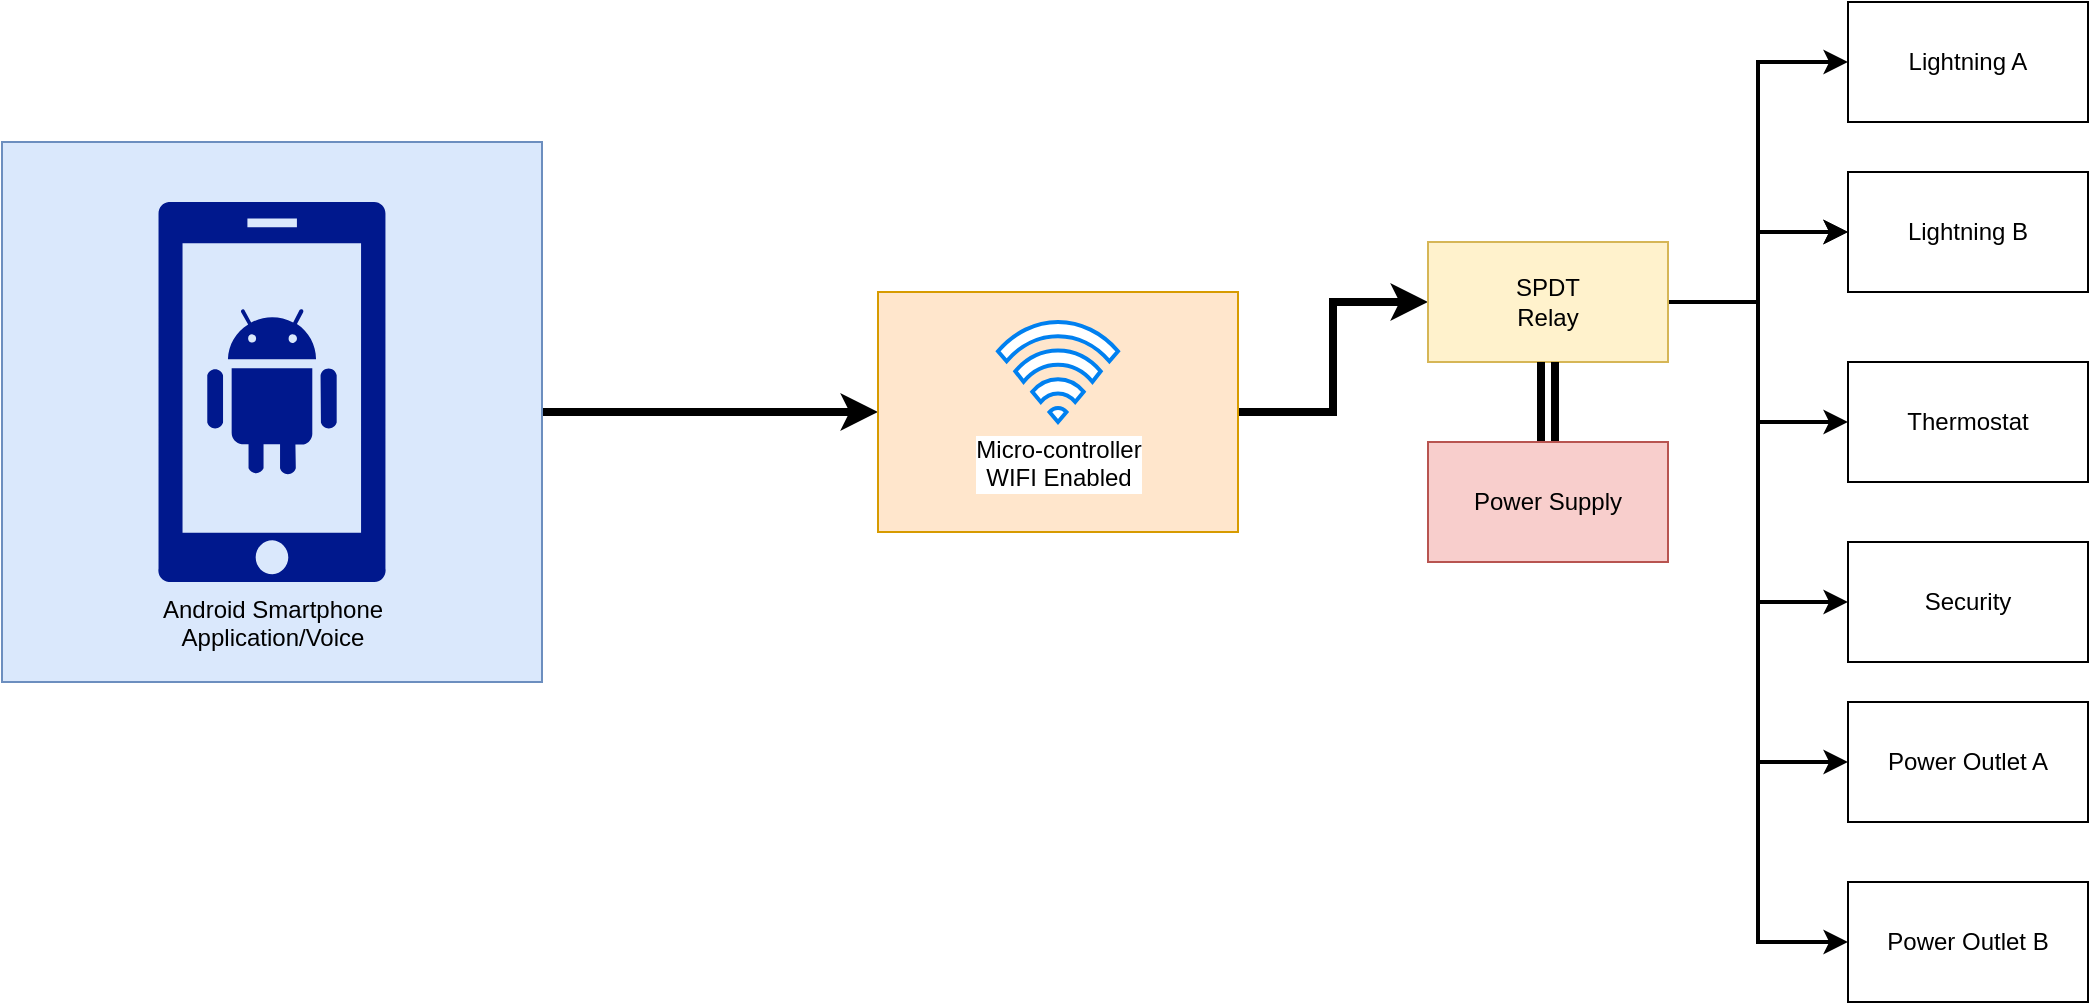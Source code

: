 <mxfile version="20.2.7" type="github" pages="4">
  <diagram id="cprFbnrc3mf7X_INjDDe" name="Page-1">
    <mxGraphModel dx="2231" dy="804" grid="1" gridSize="10" guides="1" tooltips="1" connect="1" arrows="1" fold="1" page="1" pageScale="1" pageWidth="850" pageHeight="1100" math="0" shadow="0">
      <root>
        <mxCell id="0" />
        <mxCell id="1" parent="0" />
        <mxCell id="2Gw_U44eF3HHqlXJKq_G-9" value="" style="edgeStyle=orthogonalEdgeStyle;rounded=0;orthogonalLoop=1;jettySize=auto;html=1;strokeWidth=4;" edge="1" parent="1" source="2Gw_U44eF3HHqlXJKq_G-5" target="2Gw_U44eF3HHqlXJKq_G-7">
          <mxGeometry relative="1" as="geometry" />
        </mxCell>
        <mxCell id="2Gw_U44eF3HHqlXJKq_G-5" value="" style="whiteSpace=wrap;html=1;aspect=fixed;fillColor=#dae8fc;strokeColor=#6c8ebf;" vertex="1" parent="1">
          <mxGeometry x="-253" y="190" width="270" height="270" as="geometry" />
        </mxCell>
        <mxCell id="2Gw_U44eF3HHqlXJKq_G-4" value="&lt;span style=&quot;&quot;&gt;Android Smartphone&lt;/span&gt;&lt;br style=&quot;&quot;&gt;&lt;span style=&quot;&quot;&gt;Application/Voice&lt;/span&gt;" style="sketch=0;aspect=fixed;pointerEvents=1;shadow=0;dashed=0;html=1;strokeColor=none;labelPosition=center;verticalLabelPosition=bottom;verticalAlign=top;align=center;fillColor=#00188D;shape=mxgraph.mscae.enterprise.android_phone" vertex="1" parent="1">
          <mxGeometry x="-175" y="220" width="114" height="190" as="geometry" />
        </mxCell>
        <mxCell id="2Gw_U44eF3HHqlXJKq_G-12" value="" style="edgeStyle=orthogonalEdgeStyle;rounded=0;orthogonalLoop=1;jettySize=auto;html=1;strokeWidth=4;entryX=0;entryY=0.5;entryDx=0;entryDy=0;" edge="1" parent="1" source="2Gw_U44eF3HHqlXJKq_G-7" target="2Gw_U44eF3HHqlXJKq_G-10">
          <mxGeometry relative="1" as="geometry" />
        </mxCell>
        <mxCell id="2Gw_U44eF3HHqlXJKq_G-7" value="" style="rounded=0;whiteSpace=wrap;html=1;fillColor=#ffe6cc;strokeColor=#d79b00;" vertex="1" parent="1">
          <mxGeometry x="185" y="265" width="180" height="120" as="geometry" />
        </mxCell>
        <mxCell id="2Gw_U44eF3HHqlXJKq_G-8" value="Micro-controller&lt;br&gt;WIFI Enabled" style="html=1;verticalLabelPosition=bottom;align=center;labelBackgroundColor=#ffffff;verticalAlign=top;strokeWidth=2;strokeColor=#0080F0;shadow=0;dashed=0;shape=mxgraph.ios7.icons.wifi;pointerEvents=1" vertex="1" parent="1">
          <mxGeometry x="245" y="280" width="60" height="50" as="geometry" />
        </mxCell>
        <mxCell id="2Gw_U44eF3HHqlXJKq_G-22" value="" style="edgeStyle=orthogonalEdgeStyle;rounded=0;orthogonalLoop=1;jettySize=auto;html=1;strokeWidth=2;entryX=0;entryY=0.5;entryDx=0;entryDy=0;" edge="1" parent="1" source="2Gw_U44eF3HHqlXJKq_G-10" target="2Gw_U44eF3HHqlXJKq_G-15">
          <mxGeometry relative="1" as="geometry" />
        </mxCell>
        <mxCell id="2Gw_U44eF3HHqlXJKq_G-23" value="" style="edgeStyle=orthogonalEdgeStyle;rounded=0;orthogonalLoop=1;jettySize=auto;html=1;strokeWidth=2;entryX=0;entryY=0.5;entryDx=0;entryDy=0;" edge="1" parent="1" source="2Gw_U44eF3HHqlXJKq_G-10" target="2Gw_U44eF3HHqlXJKq_G-14">
          <mxGeometry relative="1" as="geometry" />
        </mxCell>
        <mxCell id="2Gw_U44eF3HHqlXJKq_G-26" value="" style="edgeStyle=orthogonalEdgeStyle;rounded=0;orthogonalLoop=1;jettySize=auto;html=1;strokeWidth=2;entryX=0;entryY=0.5;entryDx=0;entryDy=0;" edge="1" parent="1" source="2Gw_U44eF3HHqlXJKq_G-10" target="2Gw_U44eF3HHqlXJKq_G-17">
          <mxGeometry relative="1" as="geometry" />
        </mxCell>
        <mxCell id="2Gw_U44eF3HHqlXJKq_G-27" value="" style="edgeStyle=orthogonalEdgeStyle;rounded=0;orthogonalLoop=1;jettySize=auto;html=1;strokeWidth=2;entryX=0;entryY=0.5;entryDx=0;entryDy=0;" edge="1" parent="1" source="2Gw_U44eF3HHqlXJKq_G-10" target="2Gw_U44eF3HHqlXJKq_G-16">
          <mxGeometry relative="1" as="geometry" />
        </mxCell>
        <mxCell id="2Gw_U44eF3HHqlXJKq_G-28" value="" style="edgeStyle=orthogonalEdgeStyle;rounded=0;orthogonalLoop=1;jettySize=auto;html=1;strokeWidth=2;" edge="1" parent="1" source="2Gw_U44eF3HHqlXJKq_G-10" target="2Gw_U44eF3HHqlXJKq_G-16">
          <mxGeometry relative="1" as="geometry" />
        </mxCell>
        <mxCell id="2Gw_U44eF3HHqlXJKq_G-29" value="" style="edgeStyle=orthogonalEdgeStyle;rounded=0;orthogonalLoop=1;jettySize=auto;html=1;strokeWidth=2;entryX=0;entryY=0.5;entryDx=0;entryDy=0;" edge="1" parent="1" source="2Gw_U44eF3HHqlXJKq_G-10" target="2Gw_U44eF3HHqlXJKq_G-18">
          <mxGeometry relative="1" as="geometry" />
        </mxCell>
        <mxCell id="2Gw_U44eF3HHqlXJKq_G-30" value="" style="edgeStyle=orthogonalEdgeStyle;rounded=0;orthogonalLoop=1;jettySize=auto;html=1;strokeWidth=2;entryX=0;entryY=0.5;entryDx=0;entryDy=0;" edge="1" parent="1" source="2Gw_U44eF3HHqlXJKq_G-10" target="2Gw_U44eF3HHqlXJKq_G-19">
          <mxGeometry relative="1" as="geometry" />
        </mxCell>
        <mxCell id="2Gw_U44eF3HHqlXJKq_G-10" value="SPDT&lt;br&gt;Relay" style="rounded=0;whiteSpace=wrap;html=1;fillColor=#fff2cc;strokeColor=#d6b656;" vertex="1" parent="1">
          <mxGeometry x="460" y="240" width="120" height="60" as="geometry" />
        </mxCell>
        <mxCell id="2Gw_U44eF3HHqlXJKq_G-13" value="" style="edgeStyle=orthogonalEdgeStyle;rounded=0;orthogonalLoop=1;jettySize=auto;html=1;strokeWidth=4;shape=link;" edge="1" parent="1" source="2Gw_U44eF3HHqlXJKq_G-11" target="2Gw_U44eF3HHqlXJKq_G-10">
          <mxGeometry relative="1" as="geometry" />
        </mxCell>
        <mxCell id="2Gw_U44eF3HHqlXJKq_G-11" value="Power Supply" style="rounded=0;whiteSpace=wrap;html=1;fillColor=#f8cecc;strokeColor=#b85450;" vertex="1" parent="1">
          <mxGeometry x="460" y="340" width="120" height="60" as="geometry" />
        </mxCell>
        <mxCell id="2Gw_U44eF3HHqlXJKq_G-14" value="Thermostat" style="rounded=0;whiteSpace=wrap;html=1;" vertex="1" parent="1">
          <mxGeometry x="670" y="300" width="120" height="60" as="geometry" />
        </mxCell>
        <mxCell id="2Gw_U44eF3HHqlXJKq_G-15" value="Lightning A" style="rounded=0;whiteSpace=wrap;html=1;" vertex="1" parent="1">
          <mxGeometry x="670" y="120" width="120" height="60" as="geometry" />
        </mxCell>
        <mxCell id="2Gw_U44eF3HHqlXJKq_G-16" value="Lightning B" style="rounded=0;whiteSpace=wrap;html=1;" vertex="1" parent="1">
          <mxGeometry x="670" y="205" width="120" height="60" as="geometry" />
        </mxCell>
        <mxCell id="2Gw_U44eF3HHqlXJKq_G-17" value="Power Outlet A" style="rounded=0;whiteSpace=wrap;html=1;" vertex="1" parent="1">
          <mxGeometry x="670" y="470" width="120" height="60" as="geometry" />
        </mxCell>
        <mxCell id="2Gw_U44eF3HHqlXJKq_G-18" value="Power Outlet B" style="rounded=0;whiteSpace=wrap;html=1;" vertex="1" parent="1">
          <mxGeometry x="670" y="560" width="120" height="60" as="geometry" />
        </mxCell>
        <mxCell id="2Gw_U44eF3HHqlXJKq_G-19" value="Security" style="rounded=0;whiteSpace=wrap;html=1;" vertex="1" parent="1">
          <mxGeometry x="670" y="390" width="120" height="60" as="geometry" />
        </mxCell>
      </root>
    </mxGraphModel>
  </diagram>
  <diagram id="mDMzUXV00wdKk52M-jC0" name="Page-2">
    <mxGraphModel dx="1381" dy="804" grid="1" gridSize="10" guides="1" tooltips="1" connect="1" arrows="1" fold="1" page="1" pageScale="1" pageWidth="850" pageHeight="1100" math="0" shadow="0">
      <root>
        <mxCell id="0" />
        <mxCell id="1" parent="0" />
        <mxCell id="B6Po_YSBxara8wVQnYng-7" value="" style="edgeStyle=orthogonalEdgeStyle;rounded=0;orthogonalLoop=1;jettySize=auto;html=1;strokeWidth=2;entryX=0;entryY=0.5;entryDx=0;entryDy=0;" edge="1" parent="1" source="B6Po_YSBxara8wVQnYng-2" target="B6Po_YSBxara8wVQnYng-3">
          <mxGeometry relative="1" as="geometry" />
        </mxCell>
        <mxCell id="B6Po_YSBxara8wVQnYng-2" value="" style="rounded=1;whiteSpace=wrap;html=1;fillColor=#dae8fc;strokeColor=#6c8ebf;" vertex="1" parent="1">
          <mxGeometry x="54" y="180" width="260" height="240" as="geometry" />
        </mxCell>
        <mxCell id="B6Po_YSBxara8wVQnYng-1" value="Solar Array" style="shape=image;html=1;verticalAlign=top;verticalLabelPosition=bottom;labelBackgroundColor=#ffffff;imageAspect=0;aspect=fixed;image=https://cdn0.iconfinder.com/data/icons/green-world-colored/80/solar-sun-green-energy-panel-128.png" vertex="1" parent="1">
          <mxGeometry x="120" y="220" width="128" height="128" as="geometry" />
        </mxCell>
        <mxCell id="B6Po_YSBxara8wVQnYng-8" value="" style="edgeStyle=orthogonalEdgeStyle;rounded=0;orthogonalLoop=1;jettySize=auto;html=1;strokeWidth=2;shape=link;" edge="1" parent="1" source="B6Po_YSBxara8wVQnYng-3" target="B6Po_YSBxara8wVQnYng-4">
          <mxGeometry relative="1" as="geometry" />
        </mxCell>
        <mxCell id="B6Po_YSBxara8wVQnYng-3" value="Controller" style="rounded=1;whiteSpace=wrap;html=1;fillColor=#fff2cc;strokeColor=#d6b656;" vertex="1" parent="1">
          <mxGeometry x="425" y="160" width="120" height="60" as="geometry" />
        </mxCell>
        <mxCell id="B6Po_YSBxara8wVQnYng-4" value="Battery" style="rounded=1;whiteSpace=wrap;html=1;fillColor=#f8cecc;strokeColor=#b85450;" vertex="1" parent="1">
          <mxGeometry x="425" y="300" width="120" height="60" as="geometry" />
        </mxCell>
        <mxCell id="B6Po_YSBxara8wVQnYng-11" value="" style="edgeStyle=orthogonalEdgeStyle;rounded=0;orthogonalLoop=1;jettySize=auto;html=1;strokeWidth=2;entryX=0.5;entryY=1;entryDx=0;entryDy=0;" edge="1" parent="1" source="B6Po_YSBxara8wVQnYng-5" target="B6Po_YSBxara8wVQnYng-6">
          <mxGeometry relative="1" as="geometry">
            <mxPoint x="740" y="310" as="targetPoint" />
            <Array as="points">
              <mxPoint x="720" y="265" />
              <mxPoint x="900" y="265" />
            </Array>
          </mxGeometry>
        </mxCell>
        <mxCell id="B6Po_YSBxara8wVQnYng-13" value="AC Current" style="edgeLabel;html=1;align=center;verticalAlign=middle;resizable=0;points=[];" vertex="1" connectable="0" parent="B6Po_YSBxara8wVQnYng-11">
          <mxGeometry x="-0.126" y="-1" relative="1" as="geometry">
            <mxPoint as="offset" />
          </mxGeometry>
        </mxCell>
        <mxCell id="B6Po_YSBxara8wVQnYng-5" value="Inverter" style="rounded=1;whiteSpace=wrap;html=1;fillColor=#ffe6cc;strokeColor=#d79b00;" vertex="1" parent="1">
          <mxGeometry x="630" y="160" width="120" height="60" as="geometry" />
        </mxCell>
        <mxCell id="B6Po_YSBxara8wVQnYng-6" value="AC Load" style="rounded=1;whiteSpace=wrap;html=1;fillColor=#d5e8d4;strokeColor=#82b366;" vertex="1" parent="1">
          <mxGeometry x="840" y="160" width="120" height="60" as="geometry" />
        </mxCell>
        <mxCell id="B6Po_YSBxara8wVQnYng-9" value="" style="endArrow=classic;html=1;rounded=0;strokeWidth=2;entryX=0.25;entryY=1;entryDx=0;entryDy=0;" edge="1" parent="1" target="B6Po_YSBxara8wVQnYng-5">
          <mxGeometry width="50" height="50" relative="1" as="geometry">
            <mxPoint x="490" y="260" as="sourcePoint" />
            <mxPoint x="690" y="260" as="targetPoint" />
            <Array as="points">
              <mxPoint x="540" y="260" />
              <mxPoint x="660" y="260" />
            </Array>
          </mxGeometry>
        </mxCell>
        <mxCell id="B6Po_YSBxara8wVQnYng-12" value="Dc Current" style="edgeLabel;html=1;align=center;verticalAlign=middle;resizable=0;points=[];" vertex="1" connectable="0" parent="B6Po_YSBxara8wVQnYng-9">
          <mxGeometry x="-0.143" relative="1" as="geometry">
            <mxPoint as="offset" />
          </mxGeometry>
        </mxCell>
      </root>
    </mxGraphModel>
  </diagram>
  <diagram id="-8rctf-bd_-rW7mfnIET" name="Page-3">
    <mxGraphModel dx="1381" dy="804" grid="1" gridSize="10" guides="1" tooltips="1" connect="1" arrows="1" fold="1" page="1" pageScale="1" pageWidth="850" pageHeight="1100" math="0" shadow="0">
      <root>
        <mxCell id="0" />
        <mxCell id="1" parent="0" />
      </root>
    </mxGraphModel>
  </diagram>
  <diagram id="X176iFBiy-5V76rKe0Y9" name="Page-4">
    <mxGraphModel dx="1381" dy="804" grid="1" gridSize="10" guides="1" tooltips="1" connect="1" arrows="1" fold="1" page="1" pageScale="1" pageWidth="850" pageHeight="1100" math="0" shadow="0">
      <root>
        <mxCell id="0" />
        <mxCell id="1" parent="0" />
      </root>
    </mxGraphModel>
  </diagram>
</mxfile>
